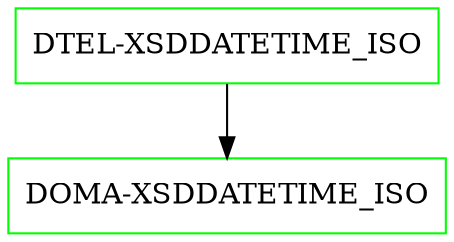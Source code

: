 digraph G {
  "DTEL-XSDDATETIME_ISO" [shape=box,color=green];
  "DOMA-XSDDATETIME_ISO" [shape=box,color=green,URL="./DOMA_XSDDATETIME_ISO.html"];
  "DTEL-XSDDATETIME_ISO" -> "DOMA-XSDDATETIME_ISO";
}
